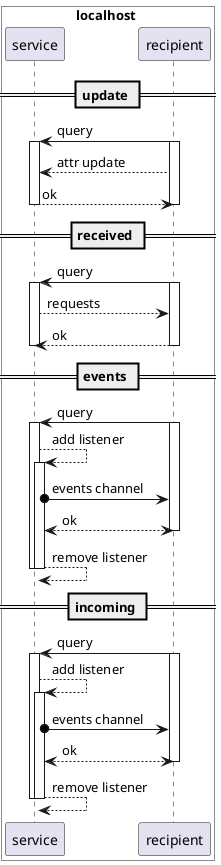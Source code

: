 @startuml
'https://plantuml.com/sequence-diagram

'autonumber

box localhost #White
participant service
participant recipient
end box

== update ==

recipient -> service: query
activate recipient
activate service
recipient --> service: attr update
recipient <-- service: ok
deactivate recipient
deactivate service


== received ==

recipient -> service: query
activate recipient
activate service
recipient <-- service: requests
recipient --> service: ok
deactivate recipient
deactivate service

== events ==

service <- recipient : query
activate recipient
activate service
service --> service : add listener
activate service
service o-> recipient : events channel
service <--> recipient : ok
deactivate recipient
service --> service : remove listener
deactivate service
deactivate service

== incoming ==

service <- recipient : query
activate recipient
activate service
service --> service : add listener
activate service
service o-> recipient : events channel
service <--> recipient : ok
deactivate recipient
service --> service : remove listener
deactivate service
deactivate service

@enduml
